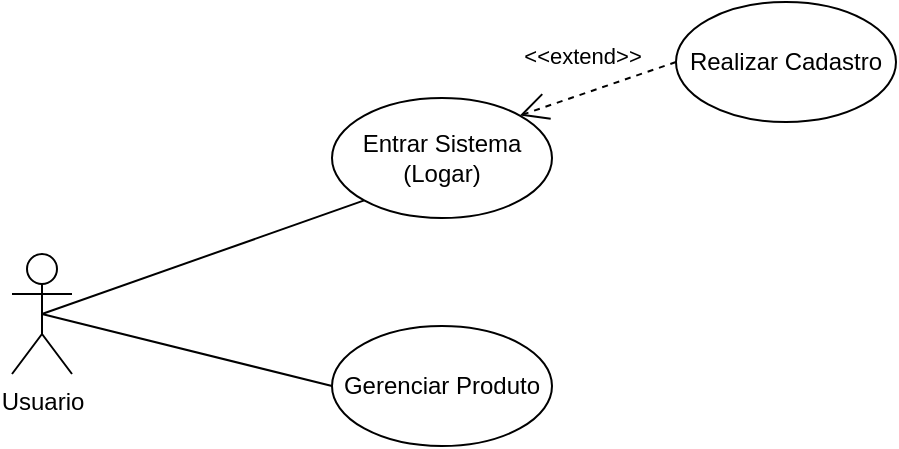 <mxfile version="15.9.6" type="device"><diagram id="8N546zL08sClYtflnyl2" name="Page-1"><mxGraphModel dx="820" dy="474" grid="0" gridSize="10" guides="1" tooltips="1" connect="1" arrows="1" fold="1" page="1" pageScale="1" pageWidth="827" pageHeight="1169" math="0" shadow="0"><root><mxCell id="0"/><mxCell id="1" parent="0"/><mxCell id="sY0G9c-wdPLMXeWNMuR5-1" value="Usuario" style="shape=umlActor;verticalLabelPosition=bottom;verticalAlign=top;html=1;flipH=0;flipV=0;" parent="1" vertex="1"><mxGeometry x="169" y="241" width="30" height="60" as="geometry"/></mxCell><mxCell id="sY0G9c-wdPLMXeWNMuR5-3" value="Gerenciar Produto" style="ellipse;whiteSpace=wrap;html=1;" parent="1" vertex="1"><mxGeometry x="329" y="277" width="110" height="60" as="geometry"/></mxCell><mxCell id="sY0G9c-wdPLMXeWNMuR5-5" value="Entrar Sistema&lt;br&gt;(Logar)" style="ellipse;whiteSpace=wrap;html=1;" parent="1" vertex="1"><mxGeometry x="329" y="163" width="110" height="60" as="geometry"/></mxCell><mxCell id="sY0G9c-wdPLMXeWNMuR5-14" value="" style="endArrow=none;html=1;entryX=0;entryY=0.5;entryDx=0;entryDy=0;exitX=0.5;exitY=0.5;exitDx=0;exitDy=0;exitPerimeter=0;" parent="1" source="sY0G9c-wdPLMXeWNMuR5-1" target="sY0G9c-wdPLMXeWNMuR5-3" edge="1"><mxGeometry width="50" height="50" relative="1" as="geometry"><mxPoint x="199" y="271" as="sourcePoint"/><mxPoint x="259" y="251" as="targetPoint"/></mxGeometry></mxCell><mxCell id="sY0G9c-wdPLMXeWNMuR5-15" value="" style="endArrow=none;html=1;exitX=0.5;exitY=0.5;exitDx=0;exitDy=0;exitPerimeter=0;entryX=0;entryY=1;entryDx=0;entryDy=0;" parent="1" source="sY0G9c-wdPLMXeWNMuR5-1" target="sY0G9c-wdPLMXeWNMuR5-5" edge="1"><mxGeometry width="50" height="50" relative="1" as="geometry"><mxPoint x="199" y="231" as="sourcePoint"/><mxPoint x="259" y="131" as="targetPoint"/></mxGeometry></mxCell><mxCell id="sY0G9c-wdPLMXeWNMuR5-19" value="Realizar Cadastro" style="ellipse;whiteSpace=wrap;html=1;" parent="1" vertex="1"><mxGeometry x="501" y="115" width="110" height="60" as="geometry"/></mxCell><mxCell id="Mn0J17PsSSMxbOKh3y_x-1" value="&amp;lt;&amp;lt;extend&amp;gt;&amp;gt;" style="endArrow=open;endSize=12;dashed=1;html=1;entryX=1;entryY=0;entryDx=0;entryDy=0;exitX=0;exitY=0.5;exitDx=0;exitDy=0;" edge="1" parent="1" source="sY0G9c-wdPLMXeWNMuR5-19" target="sY0G9c-wdPLMXeWNMuR5-5"><mxGeometry x="0.049" y="-18" width="160" relative="1" as="geometry"><mxPoint x="448" y="119" as="sourcePoint"/><mxPoint x="384" y="223" as="targetPoint"/><mxPoint as="offset"/></mxGeometry></mxCell></root></mxGraphModel></diagram></mxfile>